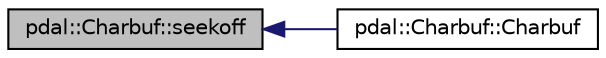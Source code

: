 digraph "pdal::Charbuf::seekoff"
{
  edge [fontname="Helvetica",fontsize="10",labelfontname="Helvetica",labelfontsize="10"];
  node [fontname="Helvetica",fontsize="10",shape=record];
  rankdir="LR";
  Node1 [label="pdal::Charbuf::seekoff",height=0.2,width=0.4,color="black", fillcolor="grey75", style="filled", fontcolor="black"];
  Node1 -> Node2 [dir="back",color="midnightblue",fontsize="10",style="solid",fontname="Helvetica"];
  Node2 [label="pdal::Charbuf::Charbuf",height=0.2,width=0.4,color="black", fillcolor="white", style="filled",URL="$classpdal_1_1Charbuf.html#a1083cbadcee9cca50c845ae9d20bb7de"];
}
